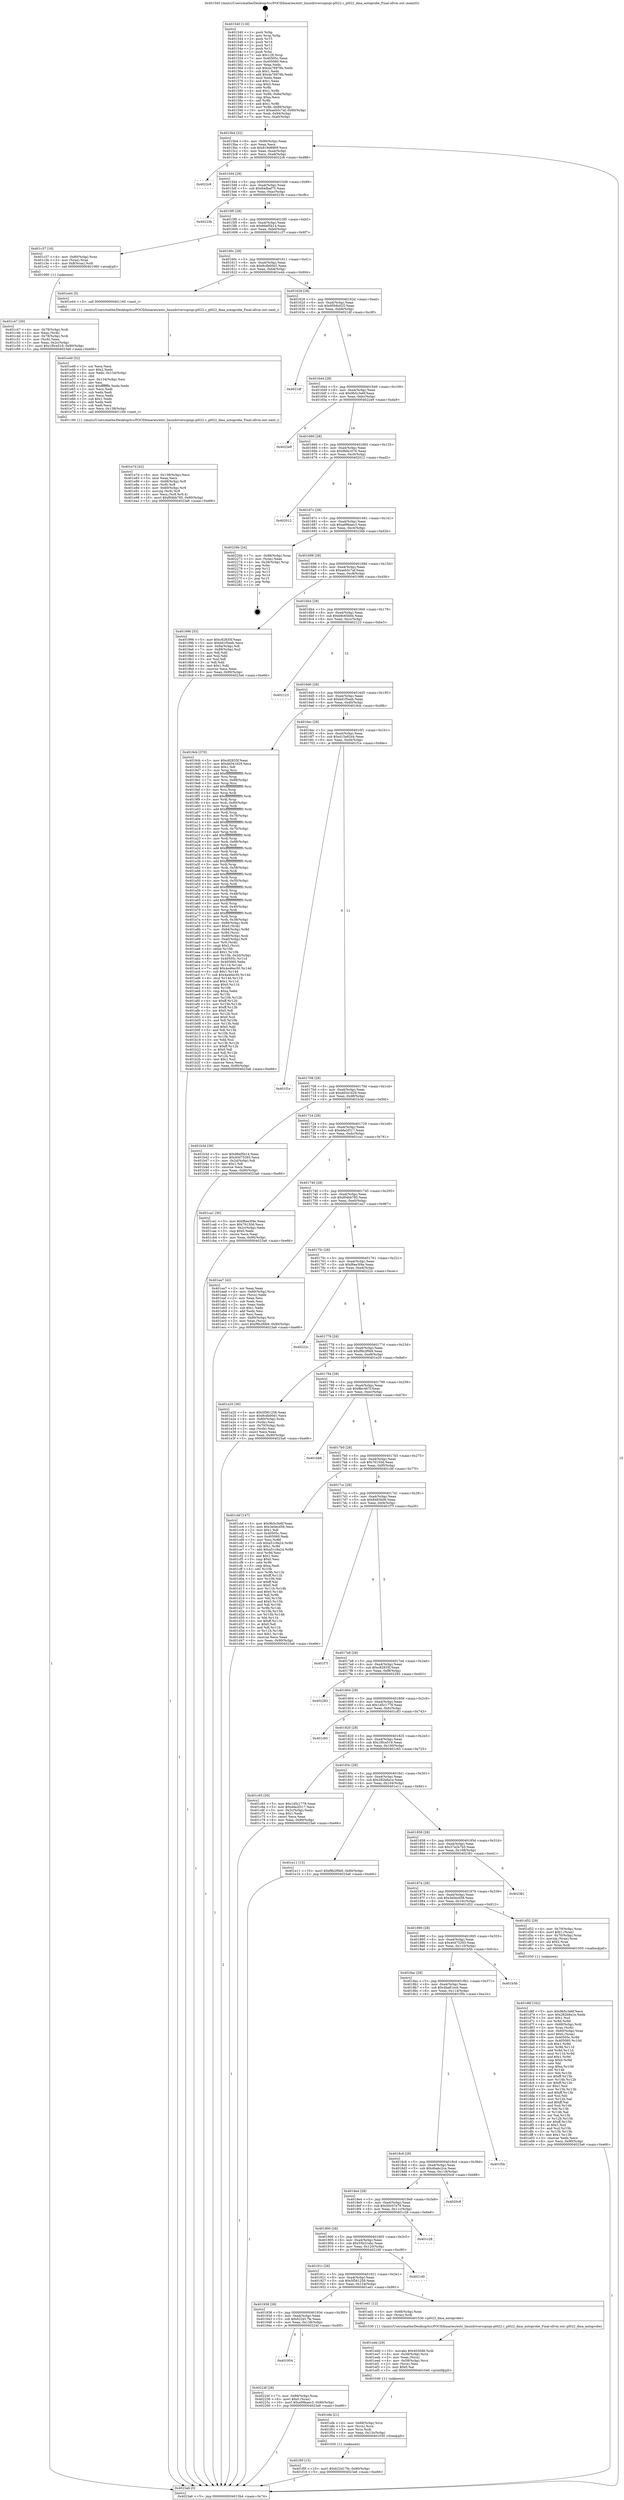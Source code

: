 digraph "0x401540" {
  label = "0x401540 (/mnt/c/Users/mathe/Desktop/tcc/POCII/binaries/extr_linuxdriversspispi-pl022.c_pl022_dma_autoprobe_Final-ollvm.out::main(0))"
  labelloc = "t"
  node[shape=record]

  Entry [label="",width=0.3,height=0.3,shape=circle,fillcolor=black,style=filled]
  "0x4015b4" [label="{
     0x4015b4 [32]\l
     | [instrs]\l
     &nbsp;&nbsp;0x4015b4 \<+6\>: mov -0x90(%rbp),%eax\l
     &nbsp;&nbsp;0x4015ba \<+2\>: mov %eax,%ecx\l
     &nbsp;&nbsp;0x4015bc \<+6\>: sub $0x819d8809,%ecx\l
     &nbsp;&nbsp;0x4015c2 \<+6\>: mov %eax,-0xa4(%rbp)\l
     &nbsp;&nbsp;0x4015c8 \<+6\>: mov %ecx,-0xa8(%rbp)\l
     &nbsp;&nbsp;0x4015ce \<+6\>: je 00000000004022c8 \<main+0xd88\>\l
  }"]
  "0x4022c8" [label="{
     0x4022c8\l
  }", style=dashed]
  "0x4015d4" [label="{
     0x4015d4 [28]\l
     | [instrs]\l
     &nbsp;&nbsp;0x4015d4 \<+5\>: jmp 00000000004015d9 \<main+0x99\>\l
     &nbsp;&nbsp;0x4015d9 \<+6\>: mov -0xa4(%rbp),%eax\l
     &nbsp;&nbsp;0x4015df \<+5\>: sub $0x84dbaf75,%eax\l
     &nbsp;&nbsp;0x4015e4 \<+6\>: mov %eax,-0xac(%rbp)\l
     &nbsp;&nbsp;0x4015ea \<+6\>: je 000000000040223b \<main+0xcfb\>\l
  }"]
  Exit [label="",width=0.3,height=0.3,shape=circle,fillcolor=black,style=filled,peripheries=2]
  "0x40223b" [label="{
     0x40223b\l
  }", style=dashed]
  "0x4015f0" [label="{
     0x4015f0 [28]\l
     | [instrs]\l
     &nbsp;&nbsp;0x4015f0 \<+5\>: jmp 00000000004015f5 \<main+0xb5\>\l
     &nbsp;&nbsp;0x4015f5 \<+6\>: mov -0xa4(%rbp),%eax\l
     &nbsp;&nbsp;0x4015fb \<+5\>: sub $0x86ef5b14,%eax\l
     &nbsp;&nbsp;0x401600 \<+6\>: mov %eax,-0xb0(%rbp)\l
     &nbsp;&nbsp;0x401606 \<+6\>: je 0000000000401c37 \<main+0x6f7\>\l
  }"]
  "0x401954" [label="{
     0x401954\l
  }", style=dashed]
  "0x401c37" [label="{
     0x401c37 [16]\l
     | [instrs]\l
     &nbsp;&nbsp;0x401c37 \<+4\>: mov -0x80(%rbp),%rax\l
     &nbsp;&nbsp;0x401c3b \<+3\>: mov (%rax),%rax\l
     &nbsp;&nbsp;0x401c3e \<+4\>: mov 0x8(%rax),%rdi\l
     &nbsp;&nbsp;0x401c42 \<+5\>: call 0000000000401060 \<atoi@plt\>\l
     | [calls]\l
     &nbsp;&nbsp;0x401060 \{1\} (unknown)\l
  }"]
  "0x40160c" [label="{
     0x40160c [28]\l
     | [instrs]\l
     &nbsp;&nbsp;0x40160c \<+5\>: jmp 0000000000401611 \<main+0xd1\>\l
     &nbsp;&nbsp;0x401611 \<+6\>: mov -0xa4(%rbp),%eax\l
     &nbsp;&nbsp;0x401617 \<+5\>: sub $0x8cdb00d1,%eax\l
     &nbsp;&nbsp;0x40161c \<+6\>: mov %eax,-0xb4(%rbp)\l
     &nbsp;&nbsp;0x401622 \<+6\>: je 0000000000401e44 \<main+0x904\>\l
  }"]
  "0x40224f" [label="{
     0x40224f [28]\l
     | [instrs]\l
     &nbsp;&nbsp;0x40224f \<+7\>: mov -0x88(%rbp),%rax\l
     &nbsp;&nbsp;0x402256 \<+6\>: movl $0x0,(%rax)\l
     &nbsp;&nbsp;0x40225c \<+10\>: movl $0xa99baec3,-0x90(%rbp)\l
     &nbsp;&nbsp;0x402266 \<+5\>: jmp 00000000004023a6 \<main+0xe66\>\l
  }"]
  "0x401e44" [label="{
     0x401e44 [5]\l
     | [instrs]\l
     &nbsp;&nbsp;0x401e44 \<+5\>: call 0000000000401160 \<next_i\>\l
     | [calls]\l
     &nbsp;&nbsp;0x401160 \{1\} (/mnt/c/Users/mathe/Desktop/tcc/POCII/binaries/extr_linuxdriversspispi-pl022.c_pl022_dma_autoprobe_Final-ollvm.out::next_i)\l
  }"]
  "0x401628" [label="{
     0x401628 [28]\l
     | [instrs]\l
     &nbsp;&nbsp;0x401628 \<+5\>: jmp 000000000040162d \<main+0xed\>\l
     &nbsp;&nbsp;0x40162d \<+6\>: mov -0xa4(%rbp),%eax\l
     &nbsp;&nbsp;0x401633 \<+5\>: sub $0x95b9c025,%eax\l
     &nbsp;&nbsp;0x401638 \<+6\>: mov %eax,-0xb8(%rbp)\l
     &nbsp;&nbsp;0x40163e \<+6\>: je 00000000004021df \<main+0xc9f\>\l
  }"]
  "0x401f0f" [label="{
     0x401f0f [15]\l
     | [instrs]\l
     &nbsp;&nbsp;0x401f0f \<+10\>: movl $0x622d17fe,-0x90(%rbp)\l
     &nbsp;&nbsp;0x401f19 \<+5\>: jmp 00000000004023a6 \<main+0xe66\>\l
  }"]
  "0x4021df" [label="{
     0x4021df\l
  }", style=dashed]
  "0x401644" [label="{
     0x401644 [28]\l
     | [instrs]\l
     &nbsp;&nbsp;0x401644 \<+5\>: jmp 0000000000401649 \<main+0x109\>\l
     &nbsp;&nbsp;0x401649 \<+6\>: mov -0xa4(%rbp),%eax\l
     &nbsp;&nbsp;0x40164f \<+5\>: sub $0x9b5c3e6f,%eax\l
     &nbsp;&nbsp;0x401654 \<+6\>: mov %eax,-0xbc(%rbp)\l
     &nbsp;&nbsp;0x40165a \<+6\>: je 00000000004022e9 \<main+0xda9\>\l
  }"]
  "0x401efa" [label="{
     0x401efa [21]\l
     | [instrs]\l
     &nbsp;&nbsp;0x401efa \<+4\>: mov -0x68(%rbp),%rcx\l
     &nbsp;&nbsp;0x401efe \<+3\>: mov (%rcx),%rcx\l
     &nbsp;&nbsp;0x401f01 \<+3\>: mov %rcx,%rdi\l
     &nbsp;&nbsp;0x401f04 \<+6\>: mov %eax,-0x13c(%rbp)\l
     &nbsp;&nbsp;0x401f0a \<+5\>: call 0000000000401030 \<free@plt\>\l
     | [calls]\l
     &nbsp;&nbsp;0x401030 \{1\} (unknown)\l
  }"]
  "0x4022e9" [label="{
     0x4022e9\l
  }", style=dashed]
  "0x401660" [label="{
     0x401660 [28]\l
     | [instrs]\l
     &nbsp;&nbsp;0x401660 \<+5\>: jmp 0000000000401665 \<main+0x125\>\l
     &nbsp;&nbsp;0x401665 \<+6\>: mov -0xa4(%rbp),%eax\l
     &nbsp;&nbsp;0x40166b \<+5\>: sub $0x9bfe1676,%eax\l
     &nbsp;&nbsp;0x401670 \<+6\>: mov %eax,-0xc0(%rbp)\l
     &nbsp;&nbsp;0x401676 \<+6\>: je 0000000000402012 \<main+0xad2\>\l
  }"]
  "0x401edd" [label="{
     0x401edd [29]\l
     | [instrs]\l
     &nbsp;&nbsp;0x401edd \<+10\>: movabs $0x4030d6,%rdi\l
     &nbsp;&nbsp;0x401ee7 \<+4\>: mov -0x58(%rbp),%rcx\l
     &nbsp;&nbsp;0x401eeb \<+2\>: mov %eax,(%rcx)\l
     &nbsp;&nbsp;0x401eed \<+4\>: mov -0x58(%rbp),%rcx\l
     &nbsp;&nbsp;0x401ef1 \<+2\>: mov (%rcx),%esi\l
     &nbsp;&nbsp;0x401ef3 \<+2\>: mov $0x0,%al\l
     &nbsp;&nbsp;0x401ef5 \<+5\>: call 0000000000401040 \<printf@plt\>\l
     | [calls]\l
     &nbsp;&nbsp;0x401040 \{1\} (unknown)\l
  }"]
  "0x402012" [label="{
     0x402012\l
  }", style=dashed]
  "0x40167c" [label="{
     0x40167c [28]\l
     | [instrs]\l
     &nbsp;&nbsp;0x40167c \<+5\>: jmp 0000000000401681 \<main+0x141\>\l
     &nbsp;&nbsp;0x401681 \<+6\>: mov -0xa4(%rbp),%eax\l
     &nbsp;&nbsp;0x401687 \<+5\>: sub $0xa99baec3,%eax\l
     &nbsp;&nbsp;0x40168c \<+6\>: mov %eax,-0xc4(%rbp)\l
     &nbsp;&nbsp;0x401692 \<+6\>: je 000000000040226b \<main+0xd2b\>\l
  }"]
  "0x401938" [label="{
     0x401938 [28]\l
     | [instrs]\l
     &nbsp;&nbsp;0x401938 \<+5\>: jmp 000000000040193d \<main+0x3fd\>\l
     &nbsp;&nbsp;0x40193d \<+6\>: mov -0xa4(%rbp),%eax\l
     &nbsp;&nbsp;0x401943 \<+5\>: sub $0x622d17fe,%eax\l
     &nbsp;&nbsp;0x401948 \<+6\>: mov %eax,-0x128(%rbp)\l
     &nbsp;&nbsp;0x40194e \<+6\>: je 000000000040224f \<main+0xd0f\>\l
  }"]
  "0x40226b" [label="{
     0x40226b [24]\l
     | [instrs]\l
     &nbsp;&nbsp;0x40226b \<+7\>: mov -0x88(%rbp),%rax\l
     &nbsp;&nbsp;0x402272 \<+2\>: mov (%rax),%eax\l
     &nbsp;&nbsp;0x402274 \<+4\>: lea -0x28(%rbp),%rsp\l
     &nbsp;&nbsp;0x402278 \<+1\>: pop %rbx\l
     &nbsp;&nbsp;0x402279 \<+2\>: pop %r12\l
     &nbsp;&nbsp;0x40227b \<+2\>: pop %r13\l
     &nbsp;&nbsp;0x40227d \<+2\>: pop %r14\l
     &nbsp;&nbsp;0x40227f \<+2\>: pop %r15\l
     &nbsp;&nbsp;0x402281 \<+1\>: pop %rbp\l
     &nbsp;&nbsp;0x402282 \<+1\>: ret\l
  }"]
  "0x401698" [label="{
     0x401698 [28]\l
     | [instrs]\l
     &nbsp;&nbsp;0x401698 \<+5\>: jmp 000000000040169d \<main+0x15d\>\l
     &nbsp;&nbsp;0x40169d \<+6\>: mov -0xa4(%rbp),%eax\l
     &nbsp;&nbsp;0x4016a3 \<+5\>: sub $0xaeb5c7af,%eax\l
     &nbsp;&nbsp;0x4016a8 \<+6\>: mov %eax,-0xc8(%rbp)\l
     &nbsp;&nbsp;0x4016ae \<+6\>: je 0000000000401996 \<main+0x456\>\l
  }"]
  "0x401ed1" [label="{
     0x401ed1 [12]\l
     | [instrs]\l
     &nbsp;&nbsp;0x401ed1 \<+4\>: mov -0x68(%rbp),%rax\l
     &nbsp;&nbsp;0x401ed5 \<+3\>: mov (%rax),%rdi\l
     &nbsp;&nbsp;0x401ed8 \<+5\>: call 0000000000401530 \<pl022_dma_autoprobe\>\l
     | [calls]\l
     &nbsp;&nbsp;0x401530 \{1\} (/mnt/c/Users/mathe/Desktop/tcc/POCII/binaries/extr_linuxdriversspispi-pl022.c_pl022_dma_autoprobe_Final-ollvm.out::pl022_dma_autoprobe)\l
  }"]
  "0x401996" [label="{
     0x401996 [53]\l
     | [instrs]\l
     &nbsp;&nbsp;0x401996 \<+5\>: mov $0xc82835f,%eax\l
     &nbsp;&nbsp;0x40199b \<+5\>: mov $0xbd1f5eeb,%ecx\l
     &nbsp;&nbsp;0x4019a0 \<+6\>: mov -0x8a(%rbp),%dl\l
     &nbsp;&nbsp;0x4019a6 \<+7\>: mov -0x89(%rbp),%sil\l
     &nbsp;&nbsp;0x4019ad \<+3\>: mov %dl,%dil\l
     &nbsp;&nbsp;0x4019b0 \<+3\>: and %sil,%dil\l
     &nbsp;&nbsp;0x4019b3 \<+3\>: xor %sil,%dl\l
     &nbsp;&nbsp;0x4019b6 \<+3\>: or %dl,%dil\l
     &nbsp;&nbsp;0x4019b9 \<+4\>: test $0x1,%dil\l
     &nbsp;&nbsp;0x4019bd \<+3\>: cmovne %ecx,%eax\l
     &nbsp;&nbsp;0x4019c0 \<+6\>: mov %eax,-0x90(%rbp)\l
     &nbsp;&nbsp;0x4019c6 \<+5\>: jmp 00000000004023a6 \<main+0xe66\>\l
  }"]
  "0x4016b4" [label="{
     0x4016b4 [28]\l
     | [instrs]\l
     &nbsp;&nbsp;0x4016b4 \<+5\>: jmp 00000000004016b9 \<main+0x179\>\l
     &nbsp;&nbsp;0x4016b9 \<+6\>: mov -0xa4(%rbp),%eax\l
     &nbsp;&nbsp;0x4016bf \<+5\>: sub $0xb9c65b0b,%eax\l
     &nbsp;&nbsp;0x4016c4 \<+6\>: mov %eax,-0xcc(%rbp)\l
     &nbsp;&nbsp;0x4016ca \<+6\>: je 0000000000402123 \<main+0xbe3\>\l
  }"]
  "0x4023a6" [label="{
     0x4023a6 [5]\l
     | [instrs]\l
     &nbsp;&nbsp;0x4023a6 \<+5\>: jmp 00000000004015b4 \<main+0x74\>\l
  }"]
  "0x401540" [label="{
     0x401540 [116]\l
     | [instrs]\l
     &nbsp;&nbsp;0x401540 \<+1\>: push %rbp\l
     &nbsp;&nbsp;0x401541 \<+3\>: mov %rsp,%rbp\l
     &nbsp;&nbsp;0x401544 \<+2\>: push %r15\l
     &nbsp;&nbsp;0x401546 \<+2\>: push %r14\l
     &nbsp;&nbsp;0x401548 \<+2\>: push %r13\l
     &nbsp;&nbsp;0x40154a \<+2\>: push %r12\l
     &nbsp;&nbsp;0x40154c \<+1\>: push %rbx\l
     &nbsp;&nbsp;0x40154d \<+7\>: sub $0x128,%rsp\l
     &nbsp;&nbsp;0x401554 \<+7\>: mov 0x40505c,%eax\l
     &nbsp;&nbsp;0x40155b \<+7\>: mov 0x405060,%ecx\l
     &nbsp;&nbsp;0x401562 \<+2\>: mov %eax,%edx\l
     &nbsp;&nbsp;0x401564 \<+6\>: sub $0x4a76976b,%edx\l
     &nbsp;&nbsp;0x40156a \<+3\>: sub $0x1,%edx\l
     &nbsp;&nbsp;0x40156d \<+6\>: add $0x4a76976b,%edx\l
     &nbsp;&nbsp;0x401573 \<+3\>: imul %edx,%eax\l
     &nbsp;&nbsp;0x401576 \<+3\>: and $0x1,%eax\l
     &nbsp;&nbsp;0x401579 \<+3\>: cmp $0x0,%eax\l
     &nbsp;&nbsp;0x40157c \<+4\>: sete %r8b\l
     &nbsp;&nbsp;0x401580 \<+4\>: and $0x1,%r8b\l
     &nbsp;&nbsp;0x401584 \<+7\>: mov %r8b,-0x8a(%rbp)\l
     &nbsp;&nbsp;0x40158b \<+3\>: cmp $0xa,%ecx\l
     &nbsp;&nbsp;0x40158e \<+4\>: setl %r8b\l
     &nbsp;&nbsp;0x401592 \<+4\>: and $0x1,%r8b\l
     &nbsp;&nbsp;0x401596 \<+7\>: mov %r8b,-0x89(%rbp)\l
     &nbsp;&nbsp;0x40159d \<+10\>: movl $0xaeb5c7af,-0x90(%rbp)\l
     &nbsp;&nbsp;0x4015a7 \<+6\>: mov %edi,-0x94(%rbp)\l
     &nbsp;&nbsp;0x4015ad \<+7\>: mov %rsi,-0xa0(%rbp)\l
  }"]
  "0x40191c" [label="{
     0x40191c [28]\l
     | [instrs]\l
     &nbsp;&nbsp;0x40191c \<+5\>: jmp 0000000000401921 \<main+0x3e1\>\l
     &nbsp;&nbsp;0x401921 \<+6\>: mov -0xa4(%rbp),%eax\l
     &nbsp;&nbsp;0x401927 \<+5\>: sub $0x5f561258,%eax\l
     &nbsp;&nbsp;0x40192c \<+6\>: mov %eax,-0x124(%rbp)\l
     &nbsp;&nbsp;0x401932 \<+6\>: je 0000000000401ed1 \<main+0x991\>\l
  }"]
  "0x402123" [label="{
     0x402123\l
  }", style=dashed]
  "0x4016d0" [label="{
     0x4016d0 [28]\l
     | [instrs]\l
     &nbsp;&nbsp;0x4016d0 \<+5\>: jmp 00000000004016d5 \<main+0x195\>\l
     &nbsp;&nbsp;0x4016d5 \<+6\>: mov -0xa4(%rbp),%eax\l
     &nbsp;&nbsp;0x4016db \<+5\>: sub $0xbd1f5eeb,%eax\l
     &nbsp;&nbsp;0x4016e0 \<+6\>: mov %eax,-0xd0(%rbp)\l
     &nbsp;&nbsp;0x4016e6 \<+6\>: je 00000000004019cb \<main+0x48b\>\l
  }"]
  "0x4021d0" [label="{
     0x4021d0\l
  }", style=dashed]
  "0x4019cb" [label="{
     0x4019cb [370]\l
     | [instrs]\l
     &nbsp;&nbsp;0x4019cb \<+5\>: mov $0xc82835f,%eax\l
     &nbsp;&nbsp;0x4019d0 \<+5\>: mov $0xdd341629,%ecx\l
     &nbsp;&nbsp;0x4019d5 \<+2\>: mov $0x1,%dl\l
     &nbsp;&nbsp;0x4019d7 \<+3\>: mov %rsp,%rsi\l
     &nbsp;&nbsp;0x4019da \<+4\>: add $0xfffffffffffffff0,%rsi\l
     &nbsp;&nbsp;0x4019de \<+3\>: mov %rsi,%rsp\l
     &nbsp;&nbsp;0x4019e1 \<+7\>: mov %rsi,-0x88(%rbp)\l
     &nbsp;&nbsp;0x4019e8 \<+3\>: mov %rsp,%rsi\l
     &nbsp;&nbsp;0x4019eb \<+4\>: add $0xfffffffffffffff0,%rsi\l
     &nbsp;&nbsp;0x4019ef \<+3\>: mov %rsi,%rsp\l
     &nbsp;&nbsp;0x4019f2 \<+3\>: mov %rsp,%rdi\l
     &nbsp;&nbsp;0x4019f5 \<+4\>: add $0xfffffffffffffff0,%rdi\l
     &nbsp;&nbsp;0x4019f9 \<+3\>: mov %rdi,%rsp\l
     &nbsp;&nbsp;0x4019fc \<+4\>: mov %rdi,-0x80(%rbp)\l
     &nbsp;&nbsp;0x401a00 \<+3\>: mov %rsp,%rdi\l
     &nbsp;&nbsp;0x401a03 \<+4\>: add $0xfffffffffffffff0,%rdi\l
     &nbsp;&nbsp;0x401a07 \<+3\>: mov %rdi,%rsp\l
     &nbsp;&nbsp;0x401a0a \<+4\>: mov %rdi,-0x78(%rbp)\l
     &nbsp;&nbsp;0x401a0e \<+3\>: mov %rsp,%rdi\l
     &nbsp;&nbsp;0x401a11 \<+4\>: add $0xfffffffffffffff0,%rdi\l
     &nbsp;&nbsp;0x401a15 \<+3\>: mov %rdi,%rsp\l
     &nbsp;&nbsp;0x401a18 \<+4\>: mov %rdi,-0x70(%rbp)\l
     &nbsp;&nbsp;0x401a1c \<+3\>: mov %rsp,%rdi\l
     &nbsp;&nbsp;0x401a1f \<+4\>: add $0xfffffffffffffff0,%rdi\l
     &nbsp;&nbsp;0x401a23 \<+3\>: mov %rdi,%rsp\l
     &nbsp;&nbsp;0x401a26 \<+4\>: mov %rdi,-0x68(%rbp)\l
     &nbsp;&nbsp;0x401a2a \<+3\>: mov %rsp,%rdi\l
     &nbsp;&nbsp;0x401a2d \<+4\>: add $0xfffffffffffffff0,%rdi\l
     &nbsp;&nbsp;0x401a31 \<+3\>: mov %rdi,%rsp\l
     &nbsp;&nbsp;0x401a34 \<+4\>: mov %rdi,-0x60(%rbp)\l
     &nbsp;&nbsp;0x401a38 \<+3\>: mov %rsp,%rdi\l
     &nbsp;&nbsp;0x401a3b \<+4\>: add $0xfffffffffffffff0,%rdi\l
     &nbsp;&nbsp;0x401a3f \<+3\>: mov %rdi,%rsp\l
     &nbsp;&nbsp;0x401a42 \<+4\>: mov %rdi,-0x58(%rbp)\l
     &nbsp;&nbsp;0x401a46 \<+3\>: mov %rsp,%rdi\l
     &nbsp;&nbsp;0x401a49 \<+4\>: add $0xfffffffffffffff0,%rdi\l
     &nbsp;&nbsp;0x401a4d \<+3\>: mov %rdi,%rsp\l
     &nbsp;&nbsp;0x401a50 \<+4\>: mov %rdi,-0x50(%rbp)\l
     &nbsp;&nbsp;0x401a54 \<+3\>: mov %rsp,%rdi\l
     &nbsp;&nbsp;0x401a57 \<+4\>: add $0xfffffffffffffff0,%rdi\l
     &nbsp;&nbsp;0x401a5b \<+3\>: mov %rdi,%rsp\l
     &nbsp;&nbsp;0x401a5e \<+4\>: mov %rdi,-0x48(%rbp)\l
     &nbsp;&nbsp;0x401a62 \<+3\>: mov %rsp,%rdi\l
     &nbsp;&nbsp;0x401a65 \<+4\>: add $0xfffffffffffffff0,%rdi\l
     &nbsp;&nbsp;0x401a69 \<+3\>: mov %rdi,%rsp\l
     &nbsp;&nbsp;0x401a6c \<+4\>: mov %rdi,-0x40(%rbp)\l
     &nbsp;&nbsp;0x401a70 \<+3\>: mov %rsp,%rdi\l
     &nbsp;&nbsp;0x401a73 \<+4\>: add $0xfffffffffffffff0,%rdi\l
     &nbsp;&nbsp;0x401a77 \<+3\>: mov %rdi,%rsp\l
     &nbsp;&nbsp;0x401a7a \<+4\>: mov %rdi,-0x38(%rbp)\l
     &nbsp;&nbsp;0x401a7e \<+7\>: mov -0x88(%rbp),%rdi\l
     &nbsp;&nbsp;0x401a85 \<+6\>: movl $0x0,(%rdi)\l
     &nbsp;&nbsp;0x401a8b \<+7\>: mov -0x94(%rbp),%r8d\l
     &nbsp;&nbsp;0x401a92 \<+3\>: mov %r8d,(%rsi)\l
     &nbsp;&nbsp;0x401a95 \<+4\>: mov -0x80(%rbp),%rdi\l
     &nbsp;&nbsp;0x401a99 \<+7\>: mov -0xa0(%rbp),%r9\l
     &nbsp;&nbsp;0x401aa0 \<+3\>: mov %r9,(%rdi)\l
     &nbsp;&nbsp;0x401aa3 \<+3\>: cmpl $0x2,(%rsi)\l
     &nbsp;&nbsp;0x401aa6 \<+4\>: setne %r10b\l
     &nbsp;&nbsp;0x401aaa \<+4\>: and $0x1,%r10b\l
     &nbsp;&nbsp;0x401aae \<+4\>: mov %r10b,-0x2d(%rbp)\l
     &nbsp;&nbsp;0x401ab2 \<+8\>: mov 0x40505c,%r11d\l
     &nbsp;&nbsp;0x401aba \<+7\>: mov 0x405060,%ebx\l
     &nbsp;&nbsp;0x401ac1 \<+3\>: mov %r11d,%r14d\l
     &nbsp;&nbsp;0x401ac4 \<+7\>: add $0x4a46ec50,%r14d\l
     &nbsp;&nbsp;0x401acb \<+4\>: sub $0x1,%r14d\l
     &nbsp;&nbsp;0x401acf \<+7\>: sub $0x4a46ec50,%r14d\l
     &nbsp;&nbsp;0x401ad6 \<+4\>: imul %r14d,%r11d\l
     &nbsp;&nbsp;0x401ada \<+4\>: and $0x1,%r11d\l
     &nbsp;&nbsp;0x401ade \<+4\>: cmp $0x0,%r11d\l
     &nbsp;&nbsp;0x401ae2 \<+4\>: sete %r10b\l
     &nbsp;&nbsp;0x401ae6 \<+3\>: cmp $0xa,%ebx\l
     &nbsp;&nbsp;0x401ae9 \<+4\>: setl %r15b\l
     &nbsp;&nbsp;0x401aed \<+3\>: mov %r10b,%r12b\l
     &nbsp;&nbsp;0x401af0 \<+4\>: xor $0xff,%r12b\l
     &nbsp;&nbsp;0x401af4 \<+3\>: mov %r15b,%r13b\l
     &nbsp;&nbsp;0x401af7 \<+4\>: xor $0xff,%r13b\l
     &nbsp;&nbsp;0x401afb \<+3\>: xor $0x0,%dl\l
     &nbsp;&nbsp;0x401afe \<+3\>: mov %r12b,%sil\l
     &nbsp;&nbsp;0x401b01 \<+4\>: and $0x0,%sil\l
     &nbsp;&nbsp;0x401b05 \<+3\>: and %dl,%r10b\l
     &nbsp;&nbsp;0x401b08 \<+3\>: mov %r13b,%dil\l
     &nbsp;&nbsp;0x401b0b \<+4\>: and $0x0,%dil\l
     &nbsp;&nbsp;0x401b0f \<+3\>: and %dl,%r15b\l
     &nbsp;&nbsp;0x401b12 \<+3\>: or %r10b,%sil\l
     &nbsp;&nbsp;0x401b15 \<+3\>: or %r15b,%dil\l
     &nbsp;&nbsp;0x401b18 \<+3\>: xor %dil,%sil\l
     &nbsp;&nbsp;0x401b1b \<+3\>: or %r13b,%r12b\l
     &nbsp;&nbsp;0x401b1e \<+4\>: xor $0xff,%r12b\l
     &nbsp;&nbsp;0x401b22 \<+3\>: or $0x0,%dl\l
     &nbsp;&nbsp;0x401b25 \<+3\>: and %dl,%r12b\l
     &nbsp;&nbsp;0x401b28 \<+3\>: or %r12b,%sil\l
     &nbsp;&nbsp;0x401b2b \<+4\>: test $0x1,%sil\l
     &nbsp;&nbsp;0x401b2f \<+3\>: cmovne %ecx,%eax\l
     &nbsp;&nbsp;0x401b32 \<+6\>: mov %eax,-0x90(%rbp)\l
     &nbsp;&nbsp;0x401b38 \<+5\>: jmp 00000000004023a6 \<main+0xe66\>\l
  }"]
  "0x4016ec" [label="{
     0x4016ec [28]\l
     | [instrs]\l
     &nbsp;&nbsp;0x4016ec \<+5\>: jmp 00000000004016f1 \<main+0x1b1\>\l
     &nbsp;&nbsp;0x4016f1 \<+6\>: mov -0xa4(%rbp),%eax\l
     &nbsp;&nbsp;0x4016f7 \<+5\>: sub $0xd15a92d4,%eax\l
     &nbsp;&nbsp;0x4016fc \<+6\>: mov %eax,-0xd4(%rbp)\l
     &nbsp;&nbsp;0x401702 \<+6\>: je 0000000000401f1e \<main+0x9de\>\l
  }"]
  "0x401900" [label="{
     0x401900 [28]\l
     | [instrs]\l
     &nbsp;&nbsp;0x401900 \<+5\>: jmp 0000000000401905 \<main+0x3c5\>\l
     &nbsp;&nbsp;0x401905 \<+6\>: mov -0xa4(%rbp),%eax\l
     &nbsp;&nbsp;0x40190b \<+5\>: sub $0x55b31ebc,%eax\l
     &nbsp;&nbsp;0x401910 \<+6\>: mov %eax,-0x120(%rbp)\l
     &nbsp;&nbsp;0x401916 \<+6\>: je 00000000004021d0 \<main+0xc90\>\l
  }"]
  "0x401c28" [label="{
     0x401c28\l
  }", style=dashed]
  "0x401f1e" [label="{
     0x401f1e\l
  }", style=dashed]
  "0x401708" [label="{
     0x401708 [28]\l
     | [instrs]\l
     &nbsp;&nbsp;0x401708 \<+5\>: jmp 000000000040170d \<main+0x1cd\>\l
     &nbsp;&nbsp;0x40170d \<+6\>: mov -0xa4(%rbp),%eax\l
     &nbsp;&nbsp;0x401713 \<+5\>: sub $0xdd341629,%eax\l
     &nbsp;&nbsp;0x401718 \<+6\>: mov %eax,-0xd8(%rbp)\l
     &nbsp;&nbsp;0x40171e \<+6\>: je 0000000000401b3d \<main+0x5fd\>\l
  }"]
  "0x4018e4" [label="{
     0x4018e4 [28]\l
     | [instrs]\l
     &nbsp;&nbsp;0x4018e4 \<+5\>: jmp 00000000004018e9 \<main+0x3a9\>\l
     &nbsp;&nbsp;0x4018e9 \<+6\>: mov -0xa4(%rbp),%eax\l
     &nbsp;&nbsp;0x4018ef \<+5\>: sub $0x50c07e79,%eax\l
     &nbsp;&nbsp;0x4018f4 \<+6\>: mov %eax,-0x11c(%rbp)\l
     &nbsp;&nbsp;0x4018fa \<+6\>: je 0000000000401c28 \<main+0x6e8\>\l
  }"]
  "0x401b3d" [label="{
     0x401b3d [30]\l
     | [instrs]\l
     &nbsp;&nbsp;0x401b3d \<+5\>: mov $0x86ef5b14,%eax\l
     &nbsp;&nbsp;0x401b42 \<+5\>: mov $0x40d75293,%ecx\l
     &nbsp;&nbsp;0x401b47 \<+3\>: mov -0x2d(%rbp),%dl\l
     &nbsp;&nbsp;0x401b4a \<+3\>: test $0x1,%dl\l
     &nbsp;&nbsp;0x401b4d \<+3\>: cmovne %ecx,%eax\l
     &nbsp;&nbsp;0x401b50 \<+6\>: mov %eax,-0x90(%rbp)\l
     &nbsp;&nbsp;0x401b56 \<+5\>: jmp 00000000004023a6 \<main+0xe66\>\l
  }"]
  "0x401724" [label="{
     0x401724 [28]\l
     | [instrs]\l
     &nbsp;&nbsp;0x401724 \<+5\>: jmp 0000000000401729 \<main+0x1e9\>\l
     &nbsp;&nbsp;0x401729 \<+6\>: mov -0xa4(%rbp),%eax\l
     &nbsp;&nbsp;0x40172f \<+5\>: sub $0xdda2f317,%eax\l
     &nbsp;&nbsp;0x401734 \<+6\>: mov %eax,-0xdc(%rbp)\l
     &nbsp;&nbsp;0x40173a \<+6\>: je 0000000000401ca1 \<main+0x761\>\l
  }"]
  "0x401c47" [label="{
     0x401c47 [30]\l
     | [instrs]\l
     &nbsp;&nbsp;0x401c47 \<+4\>: mov -0x78(%rbp),%rdi\l
     &nbsp;&nbsp;0x401c4b \<+2\>: mov %eax,(%rdi)\l
     &nbsp;&nbsp;0x401c4d \<+4\>: mov -0x78(%rbp),%rdi\l
     &nbsp;&nbsp;0x401c51 \<+2\>: mov (%rdi),%eax\l
     &nbsp;&nbsp;0x401c53 \<+3\>: mov %eax,-0x2c(%rbp)\l
     &nbsp;&nbsp;0x401c56 \<+10\>: movl $0x1f0ce519,-0x90(%rbp)\l
     &nbsp;&nbsp;0x401c60 \<+5\>: jmp 00000000004023a6 \<main+0xe66\>\l
  }"]
  "0x4020c8" [label="{
     0x4020c8\l
  }", style=dashed]
  "0x401ca1" [label="{
     0x401ca1 [30]\l
     | [instrs]\l
     &nbsp;&nbsp;0x401ca1 \<+5\>: mov $0xf6ee3f4e,%eax\l
     &nbsp;&nbsp;0x401ca6 \<+5\>: mov $0x76150d,%ecx\l
     &nbsp;&nbsp;0x401cab \<+3\>: mov -0x2c(%rbp),%edx\l
     &nbsp;&nbsp;0x401cae \<+3\>: cmp $0x0,%edx\l
     &nbsp;&nbsp;0x401cb1 \<+3\>: cmove %ecx,%eax\l
     &nbsp;&nbsp;0x401cb4 \<+6\>: mov %eax,-0x90(%rbp)\l
     &nbsp;&nbsp;0x401cba \<+5\>: jmp 00000000004023a6 \<main+0xe66\>\l
  }"]
  "0x401740" [label="{
     0x401740 [28]\l
     | [instrs]\l
     &nbsp;&nbsp;0x401740 \<+5\>: jmp 0000000000401745 \<main+0x205\>\l
     &nbsp;&nbsp;0x401745 \<+6\>: mov -0xa4(%rbp),%eax\l
     &nbsp;&nbsp;0x40174b \<+5\>: sub $0xf04bb785,%eax\l
     &nbsp;&nbsp;0x401750 \<+6\>: mov %eax,-0xe0(%rbp)\l
     &nbsp;&nbsp;0x401756 \<+6\>: je 0000000000401ea7 \<main+0x967\>\l
  }"]
  "0x4018c8" [label="{
     0x4018c8 [28]\l
     | [instrs]\l
     &nbsp;&nbsp;0x4018c8 \<+5\>: jmp 00000000004018cd \<main+0x38d\>\l
     &nbsp;&nbsp;0x4018cd \<+6\>: mov -0xa4(%rbp),%eax\l
     &nbsp;&nbsp;0x4018d3 \<+5\>: sub $0x4babc2ce,%eax\l
     &nbsp;&nbsp;0x4018d8 \<+6\>: mov %eax,-0x118(%rbp)\l
     &nbsp;&nbsp;0x4018de \<+6\>: je 00000000004020c8 \<main+0xb88\>\l
  }"]
  "0x401ea7" [label="{
     0x401ea7 [42]\l
     | [instrs]\l
     &nbsp;&nbsp;0x401ea7 \<+2\>: xor %eax,%eax\l
     &nbsp;&nbsp;0x401ea9 \<+4\>: mov -0x60(%rbp),%rcx\l
     &nbsp;&nbsp;0x401ead \<+2\>: mov (%rcx),%edx\l
     &nbsp;&nbsp;0x401eaf \<+2\>: mov %eax,%esi\l
     &nbsp;&nbsp;0x401eb1 \<+2\>: sub %edx,%esi\l
     &nbsp;&nbsp;0x401eb3 \<+2\>: mov %eax,%edx\l
     &nbsp;&nbsp;0x401eb5 \<+3\>: sub $0x1,%edx\l
     &nbsp;&nbsp;0x401eb8 \<+2\>: add %edx,%esi\l
     &nbsp;&nbsp;0x401eba \<+2\>: sub %esi,%eax\l
     &nbsp;&nbsp;0x401ebc \<+4\>: mov -0x60(%rbp),%rcx\l
     &nbsp;&nbsp;0x401ec0 \<+2\>: mov %eax,(%rcx)\l
     &nbsp;&nbsp;0x401ec2 \<+10\>: movl $0xf9b2f0b9,-0x90(%rbp)\l
     &nbsp;&nbsp;0x401ecc \<+5\>: jmp 00000000004023a6 \<main+0xe66\>\l
  }"]
  "0x40175c" [label="{
     0x40175c [28]\l
     | [instrs]\l
     &nbsp;&nbsp;0x40175c \<+5\>: jmp 0000000000401761 \<main+0x221\>\l
     &nbsp;&nbsp;0x401761 \<+6\>: mov -0xa4(%rbp),%eax\l
     &nbsp;&nbsp;0x401767 \<+5\>: sub $0xf6ee3f4e,%eax\l
     &nbsp;&nbsp;0x40176c \<+6\>: mov %eax,-0xe4(%rbp)\l
     &nbsp;&nbsp;0x401772 \<+6\>: je 000000000040222c \<main+0xcec\>\l
  }"]
  "0x401f5b" [label="{
     0x401f5b\l
  }", style=dashed]
  "0x40222c" [label="{
     0x40222c\l
  }", style=dashed]
  "0x401778" [label="{
     0x401778 [28]\l
     | [instrs]\l
     &nbsp;&nbsp;0x401778 \<+5\>: jmp 000000000040177d \<main+0x23d\>\l
     &nbsp;&nbsp;0x40177d \<+6\>: mov -0xa4(%rbp),%eax\l
     &nbsp;&nbsp;0x401783 \<+5\>: sub $0xf9b2f0b9,%eax\l
     &nbsp;&nbsp;0x401788 \<+6\>: mov %eax,-0xe8(%rbp)\l
     &nbsp;&nbsp;0x40178e \<+6\>: je 0000000000401e20 \<main+0x8e0\>\l
  }"]
  "0x4018ac" [label="{
     0x4018ac [28]\l
     | [instrs]\l
     &nbsp;&nbsp;0x4018ac \<+5\>: jmp 00000000004018b1 \<main+0x371\>\l
     &nbsp;&nbsp;0x4018b1 \<+6\>: mov -0xa4(%rbp),%eax\l
     &nbsp;&nbsp;0x4018b7 \<+5\>: sub $0x4ba81ecb,%eax\l
     &nbsp;&nbsp;0x4018bc \<+6\>: mov %eax,-0x114(%rbp)\l
     &nbsp;&nbsp;0x4018c2 \<+6\>: je 0000000000401f5b \<main+0xa1b\>\l
  }"]
  "0x401e20" [label="{
     0x401e20 [36]\l
     | [instrs]\l
     &nbsp;&nbsp;0x401e20 \<+5\>: mov $0x5f561258,%eax\l
     &nbsp;&nbsp;0x401e25 \<+5\>: mov $0x8cdb00d1,%ecx\l
     &nbsp;&nbsp;0x401e2a \<+4\>: mov -0x60(%rbp),%rdx\l
     &nbsp;&nbsp;0x401e2e \<+2\>: mov (%rdx),%esi\l
     &nbsp;&nbsp;0x401e30 \<+4\>: mov -0x70(%rbp),%rdx\l
     &nbsp;&nbsp;0x401e34 \<+2\>: cmp (%rdx),%esi\l
     &nbsp;&nbsp;0x401e36 \<+3\>: cmovl %ecx,%eax\l
     &nbsp;&nbsp;0x401e39 \<+6\>: mov %eax,-0x90(%rbp)\l
     &nbsp;&nbsp;0x401e3f \<+5\>: jmp 00000000004023a6 \<main+0xe66\>\l
  }"]
  "0x401794" [label="{
     0x401794 [28]\l
     | [instrs]\l
     &nbsp;&nbsp;0x401794 \<+5\>: jmp 0000000000401799 \<main+0x259\>\l
     &nbsp;&nbsp;0x401799 \<+6\>: mov -0xa4(%rbp),%eax\l
     &nbsp;&nbsp;0x40179f \<+5\>: sub $0xffec467f,%eax\l
     &nbsp;&nbsp;0x4017a4 \<+6\>: mov %eax,-0xec(%rbp)\l
     &nbsp;&nbsp;0x4017aa \<+6\>: je 0000000000401bb6 \<main+0x676\>\l
  }"]
  "0x401b5b" [label="{
     0x401b5b\l
  }", style=dashed]
  "0x401bb6" [label="{
     0x401bb6\l
  }", style=dashed]
  "0x4017b0" [label="{
     0x4017b0 [28]\l
     | [instrs]\l
     &nbsp;&nbsp;0x4017b0 \<+5\>: jmp 00000000004017b5 \<main+0x275\>\l
     &nbsp;&nbsp;0x4017b5 \<+6\>: mov -0xa4(%rbp),%eax\l
     &nbsp;&nbsp;0x4017bb \<+5\>: sub $0x76150d,%eax\l
     &nbsp;&nbsp;0x4017c0 \<+6\>: mov %eax,-0xf0(%rbp)\l
     &nbsp;&nbsp;0x4017c6 \<+6\>: je 0000000000401cbf \<main+0x77f\>\l
  }"]
  "0x401e7d" [label="{
     0x401e7d [42]\l
     | [instrs]\l
     &nbsp;&nbsp;0x401e7d \<+6\>: mov -0x138(%rbp),%ecx\l
     &nbsp;&nbsp;0x401e83 \<+3\>: imul %eax,%ecx\l
     &nbsp;&nbsp;0x401e86 \<+4\>: mov -0x68(%rbp),%r8\l
     &nbsp;&nbsp;0x401e8a \<+3\>: mov (%r8),%r8\l
     &nbsp;&nbsp;0x401e8d \<+4\>: mov -0x60(%rbp),%r9\l
     &nbsp;&nbsp;0x401e91 \<+3\>: movslq (%r9),%r9\l
     &nbsp;&nbsp;0x401e94 \<+4\>: mov %ecx,(%r8,%r9,4)\l
     &nbsp;&nbsp;0x401e98 \<+10\>: movl $0xf04bb785,-0x90(%rbp)\l
     &nbsp;&nbsp;0x401ea2 \<+5\>: jmp 00000000004023a6 \<main+0xe66\>\l
  }"]
  "0x401cbf" [label="{
     0x401cbf [147]\l
     | [instrs]\l
     &nbsp;&nbsp;0x401cbf \<+5\>: mov $0x9b5c3e6f,%eax\l
     &nbsp;&nbsp;0x401cc4 \<+5\>: mov $0x3e0ecd58,%ecx\l
     &nbsp;&nbsp;0x401cc9 \<+2\>: mov $0x1,%dl\l
     &nbsp;&nbsp;0x401ccb \<+7\>: mov 0x40505c,%esi\l
     &nbsp;&nbsp;0x401cd2 \<+7\>: mov 0x405060,%edi\l
     &nbsp;&nbsp;0x401cd9 \<+3\>: mov %esi,%r8d\l
     &nbsp;&nbsp;0x401cdc \<+7\>: sub $0xa51c9a24,%r8d\l
     &nbsp;&nbsp;0x401ce3 \<+4\>: sub $0x1,%r8d\l
     &nbsp;&nbsp;0x401ce7 \<+7\>: add $0xa51c9a24,%r8d\l
     &nbsp;&nbsp;0x401cee \<+4\>: imul %r8d,%esi\l
     &nbsp;&nbsp;0x401cf2 \<+3\>: and $0x1,%esi\l
     &nbsp;&nbsp;0x401cf5 \<+3\>: cmp $0x0,%esi\l
     &nbsp;&nbsp;0x401cf8 \<+4\>: sete %r9b\l
     &nbsp;&nbsp;0x401cfc \<+3\>: cmp $0xa,%edi\l
     &nbsp;&nbsp;0x401cff \<+4\>: setl %r10b\l
     &nbsp;&nbsp;0x401d03 \<+3\>: mov %r9b,%r11b\l
     &nbsp;&nbsp;0x401d06 \<+4\>: xor $0xff,%r11b\l
     &nbsp;&nbsp;0x401d0a \<+3\>: mov %r10b,%bl\l
     &nbsp;&nbsp;0x401d0d \<+3\>: xor $0xff,%bl\l
     &nbsp;&nbsp;0x401d10 \<+3\>: xor $0x0,%dl\l
     &nbsp;&nbsp;0x401d13 \<+3\>: mov %r11b,%r14b\l
     &nbsp;&nbsp;0x401d16 \<+4\>: and $0x0,%r14b\l
     &nbsp;&nbsp;0x401d1a \<+3\>: and %dl,%r9b\l
     &nbsp;&nbsp;0x401d1d \<+3\>: mov %bl,%r15b\l
     &nbsp;&nbsp;0x401d20 \<+4\>: and $0x0,%r15b\l
     &nbsp;&nbsp;0x401d24 \<+3\>: and %dl,%r10b\l
     &nbsp;&nbsp;0x401d27 \<+3\>: or %r9b,%r14b\l
     &nbsp;&nbsp;0x401d2a \<+3\>: or %r10b,%r15b\l
     &nbsp;&nbsp;0x401d2d \<+3\>: xor %r15b,%r14b\l
     &nbsp;&nbsp;0x401d30 \<+3\>: or %bl,%r11b\l
     &nbsp;&nbsp;0x401d33 \<+4\>: xor $0xff,%r11b\l
     &nbsp;&nbsp;0x401d37 \<+3\>: or $0x0,%dl\l
     &nbsp;&nbsp;0x401d3a \<+3\>: and %dl,%r11b\l
     &nbsp;&nbsp;0x401d3d \<+3\>: or %r11b,%r14b\l
     &nbsp;&nbsp;0x401d40 \<+4\>: test $0x1,%r14b\l
     &nbsp;&nbsp;0x401d44 \<+3\>: cmovne %ecx,%eax\l
     &nbsp;&nbsp;0x401d47 \<+6\>: mov %eax,-0x90(%rbp)\l
     &nbsp;&nbsp;0x401d4d \<+5\>: jmp 00000000004023a6 \<main+0xe66\>\l
  }"]
  "0x4017cc" [label="{
     0x4017cc [28]\l
     | [instrs]\l
     &nbsp;&nbsp;0x4017cc \<+5\>: jmp 00000000004017d1 \<main+0x291\>\l
     &nbsp;&nbsp;0x4017d1 \<+6\>: mov -0xa4(%rbp),%eax\l
     &nbsp;&nbsp;0x4017d7 \<+5\>: sub $0x8483b08,%eax\l
     &nbsp;&nbsp;0x4017dc \<+6\>: mov %eax,-0xf4(%rbp)\l
     &nbsp;&nbsp;0x4017e2 \<+6\>: je 0000000000401f7f \<main+0xa3f\>\l
  }"]
  "0x401e49" [label="{
     0x401e49 [52]\l
     | [instrs]\l
     &nbsp;&nbsp;0x401e49 \<+2\>: xor %ecx,%ecx\l
     &nbsp;&nbsp;0x401e4b \<+5\>: mov $0x2,%edx\l
     &nbsp;&nbsp;0x401e50 \<+6\>: mov %edx,-0x134(%rbp)\l
     &nbsp;&nbsp;0x401e56 \<+1\>: cltd\l
     &nbsp;&nbsp;0x401e57 \<+6\>: mov -0x134(%rbp),%esi\l
     &nbsp;&nbsp;0x401e5d \<+2\>: idiv %esi\l
     &nbsp;&nbsp;0x401e5f \<+6\>: imul $0xfffffffe,%edx,%edx\l
     &nbsp;&nbsp;0x401e65 \<+2\>: mov %ecx,%edi\l
     &nbsp;&nbsp;0x401e67 \<+2\>: sub %edx,%edi\l
     &nbsp;&nbsp;0x401e69 \<+2\>: mov %ecx,%edx\l
     &nbsp;&nbsp;0x401e6b \<+3\>: sub $0x1,%edx\l
     &nbsp;&nbsp;0x401e6e \<+2\>: add %edx,%edi\l
     &nbsp;&nbsp;0x401e70 \<+2\>: sub %edi,%ecx\l
     &nbsp;&nbsp;0x401e72 \<+6\>: mov %ecx,-0x138(%rbp)\l
     &nbsp;&nbsp;0x401e78 \<+5\>: call 0000000000401160 \<next_i\>\l
     | [calls]\l
     &nbsp;&nbsp;0x401160 \{1\} (/mnt/c/Users/mathe/Desktop/tcc/POCII/binaries/extr_linuxdriversspispi-pl022.c_pl022_dma_autoprobe_Final-ollvm.out::next_i)\l
  }"]
  "0x401f7f" [label="{
     0x401f7f\l
  }", style=dashed]
  "0x4017e8" [label="{
     0x4017e8 [28]\l
     | [instrs]\l
     &nbsp;&nbsp;0x4017e8 \<+5\>: jmp 00000000004017ed \<main+0x2ad\>\l
     &nbsp;&nbsp;0x4017ed \<+6\>: mov -0xa4(%rbp),%eax\l
     &nbsp;&nbsp;0x4017f3 \<+5\>: sub $0xc82835f,%eax\l
     &nbsp;&nbsp;0x4017f8 \<+6\>: mov %eax,-0xf8(%rbp)\l
     &nbsp;&nbsp;0x4017fe \<+6\>: je 0000000000402283 \<main+0xd43\>\l
  }"]
  "0x401d6f" [label="{
     0x401d6f [162]\l
     | [instrs]\l
     &nbsp;&nbsp;0x401d6f \<+5\>: mov $0x9b5c3e6f,%ecx\l
     &nbsp;&nbsp;0x401d74 \<+5\>: mov $0x282b8a1e,%edx\l
     &nbsp;&nbsp;0x401d79 \<+3\>: mov $0x1,%sil\l
     &nbsp;&nbsp;0x401d7c \<+3\>: xor %r8d,%r8d\l
     &nbsp;&nbsp;0x401d7f \<+4\>: mov -0x68(%rbp),%rdi\l
     &nbsp;&nbsp;0x401d83 \<+3\>: mov %rax,(%rdi)\l
     &nbsp;&nbsp;0x401d86 \<+4\>: mov -0x60(%rbp),%rax\l
     &nbsp;&nbsp;0x401d8a \<+6\>: movl $0x0,(%rax)\l
     &nbsp;&nbsp;0x401d90 \<+8\>: mov 0x40505c,%r9d\l
     &nbsp;&nbsp;0x401d98 \<+8\>: mov 0x405060,%r10d\l
     &nbsp;&nbsp;0x401da0 \<+4\>: sub $0x1,%r8d\l
     &nbsp;&nbsp;0x401da4 \<+3\>: mov %r9d,%r11d\l
     &nbsp;&nbsp;0x401da7 \<+3\>: add %r8d,%r11d\l
     &nbsp;&nbsp;0x401daa \<+4\>: imul %r11d,%r9d\l
     &nbsp;&nbsp;0x401dae \<+4\>: and $0x1,%r9d\l
     &nbsp;&nbsp;0x401db2 \<+4\>: cmp $0x0,%r9d\l
     &nbsp;&nbsp;0x401db6 \<+3\>: sete %bl\l
     &nbsp;&nbsp;0x401db9 \<+4\>: cmp $0xa,%r10d\l
     &nbsp;&nbsp;0x401dbd \<+4\>: setl %r14b\l
     &nbsp;&nbsp;0x401dc1 \<+3\>: mov %bl,%r15b\l
     &nbsp;&nbsp;0x401dc4 \<+4\>: xor $0xff,%r15b\l
     &nbsp;&nbsp;0x401dc8 \<+3\>: mov %r14b,%r12b\l
     &nbsp;&nbsp;0x401dcb \<+4\>: xor $0xff,%r12b\l
     &nbsp;&nbsp;0x401dcf \<+4\>: xor $0x1,%sil\l
     &nbsp;&nbsp;0x401dd3 \<+3\>: mov %r15b,%r13b\l
     &nbsp;&nbsp;0x401dd6 \<+4\>: and $0xff,%r13b\l
     &nbsp;&nbsp;0x401dda \<+3\>: and %sil,%bl\l
     &nbsp;&nbsp;0x401ddd \<+3\>: mov %r12b,%al\l
     &nbsp;&nbsp;0x401de0 \<+2\>: and $0xff,%al\l
     &nbsp;&nbsp;0x401de2 \<+3\>: and %sil,%r14b\l
     &nbsp;&nbsp;0x401de5 \<+3\>: or %bl,%r13b\l
     &nbsp;&nbsp;0x401de8 \<+3\>: or %r14b,%al\l
     &nbsp;&nbsp;0x401deb \<+3\>: xor %al,%r13b\l
     &nbsp;&nbsp;0x401dee \<+3\>: or %r12b,%r15b\l
     &nbsp;&nbsp;0x401df1 \<+4\>: xor $0xff,%r15b\l
     &nbsp;&nbsp;0x401df5 \<+4\>: or $0x1,%sil\l
     &nbsp;&nbsp;0x401df9 \<+3\>: and %sil,%r15b\l
     &nbsp;&nbsp;0x401dfc \<+3\>: or %r15b,%r13b\l
     &nbsp;&nbsp;0x401dff \<+4\>: test $0x1,%r13b\l
     &nbsp;&nbsp;0x401e03 \<+3\>: cmovne %edx,%ecx\l
     &nbsp;&nbsp;0x401e06 \<+6\>: mov %ecx,-0x90(%rbp)\l
     &nbsp;&nbsp;0x401e0c \<+5\>: jmp 00000000004023a6 \<main+0xe66\>\l
  }"]
  "0x402283" [label="{
     0x402283\l
  }", style=dashed]
  "0x401804" [label="{
     0x401804 [28]\l
     | [instrs]\l
     &nbsp;&nbsp;0x401804 \<+5\>: jmp 0000000000401809 \<main+0x2c9\>\l
     &nbsp;&nbsp;0x401809 \<+6\>: mov -0xa4(%rbp),%eax\l
     &nbsp;&nbsp;0x40180f \<+5\>: sub $0x1d5c1778,%eax\l
     &nbsp;&nbsp;0x401814 \<+6\>: mov %eax,-0xfc(%rbp)\l
     &nbsp;&nbsp;0x40181a \<+6\>: je 0000000000401c83 \<main+0x743\>\l
  }"]
  "0x401890" [label="{
     0x401890 [28]\l
     | [instrs]\l
     &nbsp;&nbsp;0x401890 \<+5\>: jmp 0000000000401895 \<main+0x355\>\l
     &nbsp;&nbsp;0x401895 \<+6\>: mov -0xa4(%rbp),%eax\l
     &nbsp;&nbsp;0x40189b \<+5\>: sub $0x40d75293,%eax\l
     &nbsp;&nbsp;0x4018a0 \<+6\>: mov %eax,-0x110(%rbp)\l
     &nbsp;&nbsp;0x4018a6 \<+6\>: je 0000000000401b5b \<main+0x61b\>\l
  }"]
  "0x401c83" [label="{
     0x401c83\l
  }", style=dashed]
  "0x401820" [label="{
     0x401820 [28]\l
     | [instrs]\l
     &nbsp;&nbsp;0x401820 \<+5\>: jmp 0000000000401825 \<main+0x2e5\>\l
     &nbsp;&nbsp;0x401825 \<+6\>: mov -0xa4(%rbp),%eax\l
     &nbsp;&nbsp;0x40182b \<+5\>: sub $0x1f0ce519,%eax\l
     &nbsp;&nbsp;0x401830 \<+6\>: mov %eax,-0x100(%rbp)\l
     &nbsp;&nbsp;0x401836 \<+6\>: je 0000000000401c65 \<main+0x725\>\l
  }"]
  "0x401d52" [label="{
     0x401d52 [29]\l
     | [instrs]\l
     &nbsp;&nbsp;0x401d52 \<+4\>: mov -0x70(%rbp),%rax\l
     &nbsp;&nbsp;0x401d56 \<+6\>: movl $0x1,(%rax)\l
     &nbsp;&nbsp;0x401d5c \<+4\>: mov -0x70(%rbp),%rax\l
     &nbsp;&nbsp;0x401d60 \<+3\>: movslq (%rax),%rax\l
     &nbsp;&nbsp;0x401d63 \<+4\>: shl $0x2,%rax\l
     &nbsp;&nbsp;0x401d67 \<+3\>: mov %rax,%rdi\l
     &nbsp;&nbsp;0x401d6a \<+5\>: call 0000000000401050 \<malloc@plt\>\l
     | [calls]\l
     &nbsp;&nbsp;0x401050 \{1\} (unknown)\l
  }"]
  "0x401c65" [label="{
     0x401c65 [30]\l
     | [instrs]\l
     &nbsp;&nbsp;0x401c65 \<+5\>: mov $0x1d5c1778,%eax\l
     &nbsp;&nbsp;0x401c6a \<+5\>: mov $0xdda2f317,%ecx\l
     &nbsp;&nbsp;0x401c6f \<+3\>: mov -0x2c(%rbp),%edx\l
     &nbsp;&nbsp;0x401c72 \<+3\>: cmp $0x1,%edx\l
     &nbsp;&nbsp;0x401c75 \<+3\>: cmovl %ecx,%eax\l
     &nbsp;&nbsp;0x401c78 \<+6\>: mov %eax,-0x90(%rbp)\l
     &nbsp;&nbsp;0x401c7e \<+5\>: jmp 00000000004023a6 \<main+0xe66\>\l
  }"]
  "0x40183c" [label="{
     0x40183c [28]\l
     | [instrs]\l
     &nbsp;&nbsp;0x40183c \<+5\>: jmp 0000000000401841 \<main+0x301\>\l
     &nbsp;&nbsp;0x401841 \<+6\>: mov -0xa4(%rbp),%eax\l
     &nbsp;&nbsp;0x401847 \<+5\>: sub $0x282b8a1e,%eax\l
     &nbsp;&nbsp;0x40184c \<+6\>: mov %eax,-0x104(%rbp)\l
     &nbsp;&nbsp;0x401852 \<+6\>: je 0000000000401e11 \<main+0x8d1\>\l
  }"]
  "0x401874" [label="{
     0x401874 [28]\l
     | [instrs]\l
     &nbsp;&nbsp;0x401874 \<+5\>: jmp 0000000000401879 \<main+0x339\>\l
     &nbsp;&nbsp;0x401879 \<+6\>: mov -0xa4(%rbp),%eax\l
     &nbsp;&nbsp;0x40187f \<+5\>: sub $0x3e0ecd58,%eax\l
     &nbsp;&nbsp;0x401884 \<+6\>: mov %eax,-0x10c(%rbp)\l
     &nbsp;&nbsp;0x40188a \<+6\>: je 0000000000401d52 \<main+0x812\>\l
  }"]
  "0x401e11" [label="{
     0x401e11 [15]\l
     | [instrs]\l
     &nbsp;&nbsp;0x401e11 \<+10\>: movl $0xf9b2f0b9,-0x90(%rbp)\l
     &nbsp;&nbsp;0x401e1b \<+5\>: jmp 00000000004023a6 \<main+0xe66\>\l
  }"]
  "0x401858" [label="{
     0x401858 [28]\l
     | [instrs]\l
     &nbsp;&nbsp;0x401858 \<+5\>: jmp 000000000040185d \<main+0x31d\>\l
     &nbsp;&nbsp;0x40185d \<+6\>: mov -0xa4(%rbp),%eax\l
     &nbsp;&nbsp;0x401863 \<+5\>: sub $0x37a2b7b5,%eax\l
     &nbsp;&nbsp;0x401868 \<+6\>: mov %eax,-0x108(%rbp)\l
     &nbsp;&nbsp;0x40186e \<+6\>: je 0000000000402381 \<main+0xe41\>\l
  }"]
  "0x402381" [label="{
     0x402381\l
  }", style=dashed]
  Entry -> "0x401540" [label=" 1"]
  "0x4015b4" -> "0x4022c8" [label=" 0"]
  "0x4015b4" -> "0x4015d4" [label=" 16"]
  "0x40226b" -> Exit [label=" 1"]
  "0x4015d4" -> "0x40223b" [label=" 0"]
  "0x4015d4" -> "0x4015f0" [label=" 16"]
  "0x40224f" -> "0x4023a6" [label=" 1"]
  "0x4015f0" -> "0x401c37" [label=" 1"]
  "0x4015f0" -> "0x40160c" [label=" 15"]
  "0x401938" -> "0x401954" [label=" 0"]
  "0x40160c" -> "0x401e44" [label=" 1"]
  "0x40160c" -> "0x401628" [label=" 14"]
  "0x401938" -> "0x40224f" [label=" 1"]
  "0x401628" -> "0x4021df" [label=" 0"]
  "0x401628" -> "0x401644" [label=" 14"]
  "0x401f0f" -> "0x4023a6" [label=" 1"]
  "0x401644" -> "0x4022e9" [label=" 0"]
  "0x401644" -> "0x401660" [label=" 14"]
  "0x401efa" -> "0x401f0f" [label=" 1"]
  "0x401660" -> "0x402012" [label=" 0"]
  "0x401660" -> "0x40167c" [label=" 14"]
  "0x401edd" -> "0x401efa" [label=" 1"]
  "0x40167c" -> "0x40226b" [label=" 1"]
  "0x40167c" -> "0x401698" [label=" 13"]
  "0x401ed1" -> "0x401edd" [label=" 1"]
  "0x401698" -> "0x401996" [label=" 1"]
  "0x401698" -> "0x4016b4" [label=" 12"]
  "0x401996" -> "0x4023a6" [label=" 1"]
  "0x401540" -> "0x4015b4" [label=" 1"]
  "0x4023a6" -> "0x4015b4" [label=" 15"]
  "0x40191c" -> "0x401938" [label=" 1"]
  "0x4016b4" -> "0x402123" [label=" 0"]
  "0x4016b4" -> "0x4016d0" [label=" 12"]
  "0x40191c" -> "0x401ed1" [label=" 1"]
  "0x4016d0" -> "0x4019cb" [label=" 1"]
  "0x4016d0" -> "0x4016ec" [label=" 11"]
  "0x401900" -> "0x40191c" [label=" 2"]
  "0x4019cb" -> "0x4023a6" [label=" 1"]
  "0x401900" -> "0x4021d0" [label=" 0"]
  "0x4016ec" -> "0x401f1e" [label=" 0"]
  "0x4016ec" -> "0x401708" [label=" 11"]
  "0x4018e4" -> "0x401900" [label=" 2"]
  "0x401708" -> "0x401b3d" [label=" 1"]
  "0x401708" -> "0x401724" [label=" 10"]
  "0x401b3d" -> "0x4023a6" [label=" 1"]
  "0x401c37" -> "0x401c47" [label=" 1"]
  "0x401c47" -> "0x4023a6" [label=" 1"]
  "0x4018e4" -> "0x401c28" [label=" 0"]
  "0x401724" -> "0x401ca1" [label=" 1"]
  "0x401724" -> "0x401740" [label=" 9"]
  "0x4018c8" -> "0x4018e4" [label=" 2"]
  "0x401740" -> "0x401ea7" [label=" 1"]
  "0x401740" -> "0x40175c" [label=" 8"]
  "0x4018c8" -> "0x4020c8" [label=" 0"]
  "0x40175c" -> "0x40222c" [label=" 0"]
  "0x40175c" -> "0x401778" [label=" 8"]
  "0x4018ac" -> "0x4018c8" [label=" 2"]
  "0x401778" -> "0x401e20" [label=" 2"]
  "0x401778" -> "0x401794" [label=" 6"]
  "0x4018ac" -> "0x401f5b" [label=" 0"]
  "0x401794" -> "0x401bb6" [label=" 0"]
  "0x401794" -> "0x4017b0" [label=" 6"]
  "0x401890" -> "0x4018ac" [label=" 2"]
  "0x4017b0" -> "0x401cbf" [label=" 1"]
  "0x4017b0" -> "0x4017cc" [label=" 5"]
  "0x401890" -> "0x401b5b" [label=" 0"]
  "0x4017cc" -> "0x401f7f" [label=" 0"]
  "0x4017cc" -> "0x4017e8" [label=" 5"]
  "0x401ea7" -> "0x4023a6" [label=" 1"]
  "0x4017e8" -> "0x402283" [label=" 0"]
  "0x4017e8" -> "0x401804" [label=" 5"]
  "0x401e7d" -> "0x4023a6" [label=" 1"]
  "0x401804" -> "0x401c83" [label=" 0"]
  "0x401804" -> "0x401820" [label=" 5"]
  "0x401e49" -> "0x401e7d" [label=" 1"]
  "0x401820" -> "0x401c65" [label=" 1"]
  "0x401820" -> "0x40183c" [label=" 4"]
  "0x401c65" -> "0x4023a6" [label=" 1"]
  "0x401ca1" -> "0x4023a6" [label=" 1"]
  "0x401cbf" -> "0x4023a6" [label=" 1"]
  "0x401e44" -> "0x401e49" [label=" 1"]
  "0x40183c" -> "0x401e11" [label=" 1"]
  "0x40183c" -> "0x401858" [label=" 3"]
  "0x401e11" -> "0x4023a6" [label=" 1"]
  "0x401858" -> "0x402381" [label=" 0"]
  "0x401858" -> "0x401874" [label=" 3"]
  "0x401e20" -> "0x4023a6" [label=" 2"]
  "0x401874" -> "0x401d52" [label=" 1"]
  "0x401874" -> "0x401890" [label=" 2"]
  "0x401d52" -> "0x401d6f" [label=" 1"]
  "0x401d6f" -> "0x4023a6" [label=" 1"]
}
